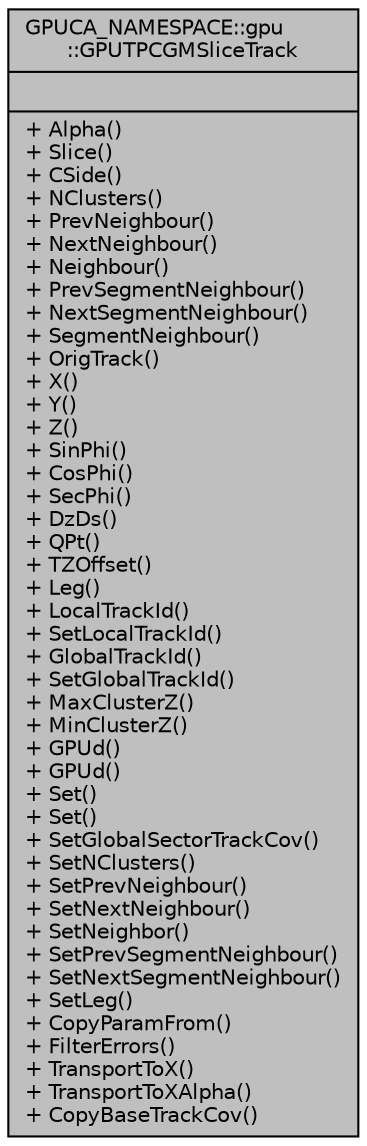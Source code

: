 digraph "GPUCA_NAMESPACE::gpu::GPUTPCGMSliceTrack"
{
 // INTERACTIVE_SVG=YES
  bgcolor="transparent";
  edge [fontname="Helvetica",fontsize="10",labelfontname="Helvetica",labelfontsize="10"];
  node [fontname="Helvetica",fontsize="10",shape=record];
  Node1 [label="{GPUCA_NAMESPACE::gpu\l::GPUTPCGMSliceTrack\n||+ Alpha()\l+ Slice()\l+ CSide()\l+ NClusters()\l+ PrevNeighbour()\l+ NextNeighbour()\l+ Neighbour()\l+ PrevSegmentNeighbour()\l+ NextSegmentNeighbour()\l+ SegmentNeighbour()\l+ OrigTrack()\l+ X()\l+ Y()\l+ Z()\l+ SinPhi()\l+ CosPhi()\l+ SecPhi()\l+ DzDs()\l+ QPt()\l+ TZOffset()\l+ Leg()\l+ LocalTrackId()\l+ SetLocalTrackId()\l+ GlobalTrackId()\l+ SetGlobalTrackId()\l+ MaxClusterZ()\l+ MinClusterZ()\l+ GPUd()\l+ GPUd()\l+ Set()\l+ Set()\l+ SetGlobalSectorTrackCov()\l+ SetNClusters()\l+ SetPrevNeighbour()\l+ SetNextNeighbour()\l+ SetNeighbor()\l+ SetPrevSegmentNeighbour()\l+ SetNextSegmentNeighbour()\l+ SetLeg()\l+ CopyParamFrom()\l+ FilterErrors()\l+ TransportToX()\l+ TransportToXAlpha()\l+ CopyBaseTrackCov()\l}",height=0.2,width=0.4,color="black", fillcolor="grey75", style="filled", fontcolor="black"];
}
